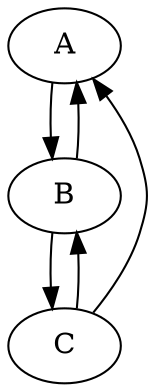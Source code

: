 strict digraph "3-node mostly bidirectional; OR, XOR, AND" {
A;
B;
C;
A -> B;
B -> A;
B -> C;
C -> A;
C -> B;
}
